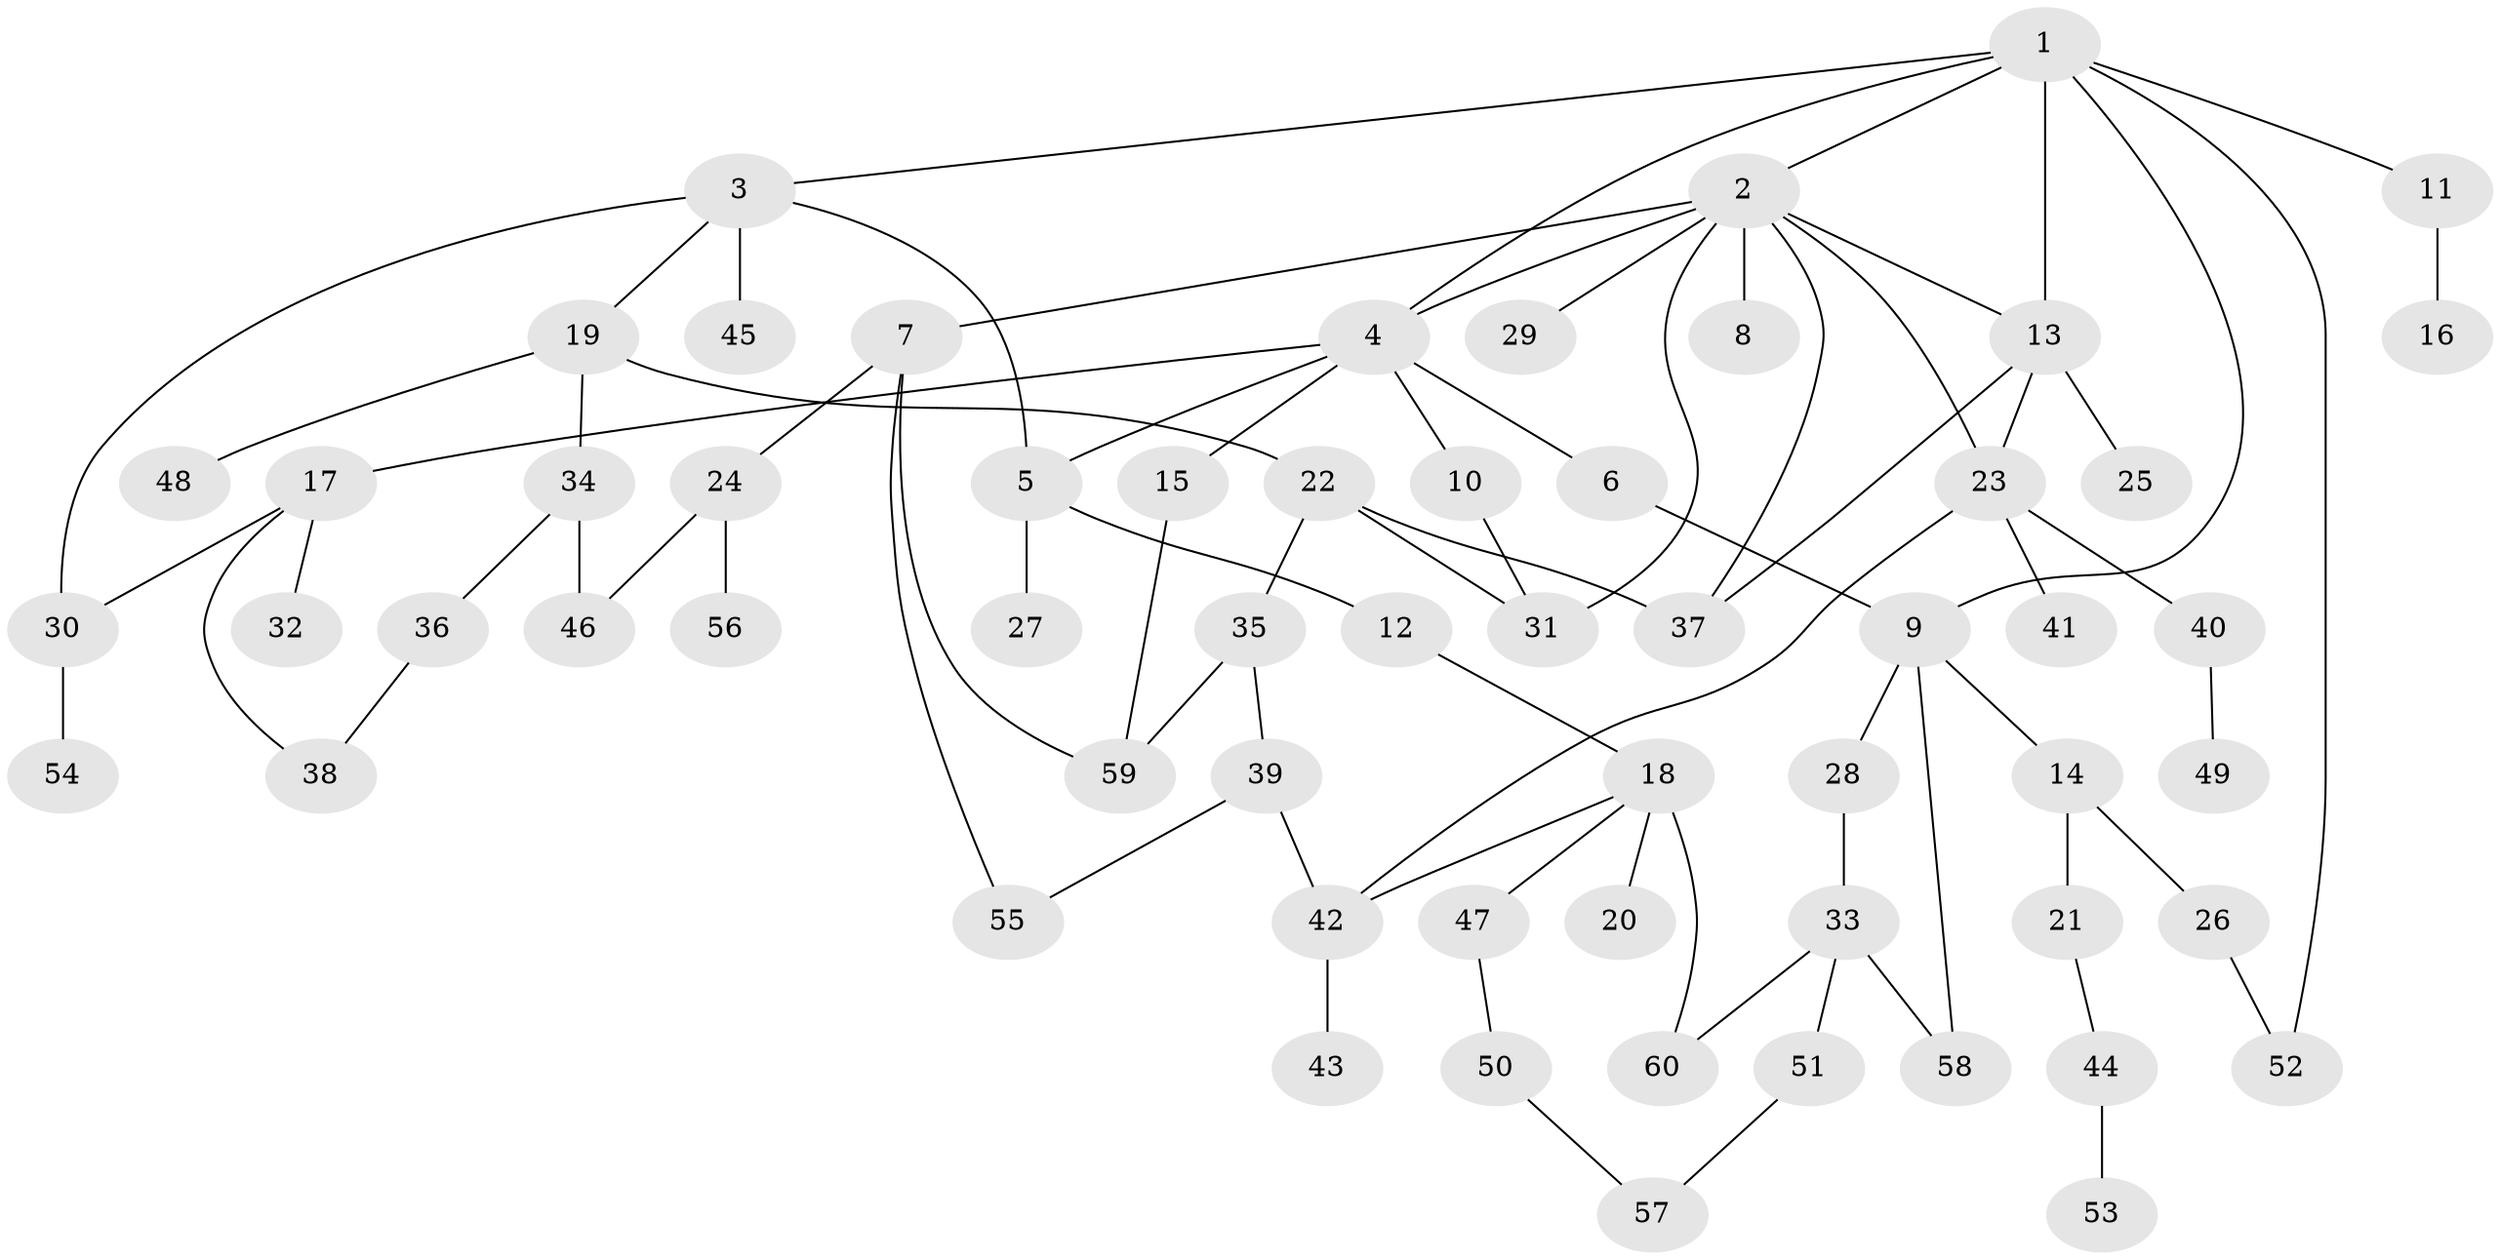 // Generated by graph-tools (version 1.1) at 2025/34/03/09/25 02:34:11]
// undirected, 60 vertices, 80 edges
graph export_dot {
graph [start="1"]
  node [color=gray90,style=filled];
  1;
  2;
  3;
  4;
  5;
  6;
  7;
  8;
  9;
  10;
  11;
  12;
  13;
  14;
  15;
  16;
  17;
  18;
  19;
  20;
  21;
  22;
  23;
  24;
  25;
  26;
  27;
  28;
  29;
  30;
  31;
  32;
  33;
  34;
  35;
  36;
  37;
  38;
  39;
  40;
  41;
  42;
  43;
  44;
  45;
  46;
  47;
  48;
  49;
  50;
  51;
  52;
  53;
  54;
  55;
  56;
  57;
  58;
  59;
  60;
  1 -- 2;
  1 -- 3;
  1 -- 4;
  1 -- 9;
  1 -- 11;
  1 -- 13;
  1 -- 52;
  2 -- 7;
  2 -- 8;
  2 -- 13;
  2 -- 23;
  2 -- 29;
  2 -- 37;
  2 -- 4;
  2 -- 31;
  3 -- 19;
  3 -- 30;
  3 -- 45;
  3 -- 5;
  4 -- 5;
  4 -- 6;
  4 -- 10;
  4 -- 15;
  4 -- 17;
  5 -- 12;
  5 -- 27;
  6 -- 9;
  7 -- 24;
  7 -- 55;
  7 -- 59;
  9 -- 14;
  9 -- 28;
  9 -- 58;
  10 -- 31;
  11 -- 16;
  12 -- 18;
  13 -- 25;
  13 -- 23;
  13 -- 37;
  14 -- 21;
  14 -- 26;
  15 -- 59;
  17 -- 32;
  17 -- 30;
  17 -- 38;
  18 -- 20;
  18 -- 47;
  18 -- 60;
  18 -- 42;
  19 -- 22;
  19 -- 34;
  19 -- 48;
  21 -- 44;
  22 -- 31;
  22 -- 35;
  22 -- 37;
  23 -- 40;
  23 -- 41;
  23 -- 42;
  24 -- 56;
  24 -- 46;
  26 -- 52;
  28 -- 33;
  30 -- 54;
  33 -- 51;
  33 -- 60;
  33 -- 58;
  34 -- 36;
  34 -- 46;
  35 -- 39;
  35 -- 59;
  36 -- 38;
  39 -- 42;
  39 -- 55;
  40 -- 49;
  42 -- 43;
  44 -- 53;
  47 -- 50;
  50 -- 57;
  51 -- 57;
}
